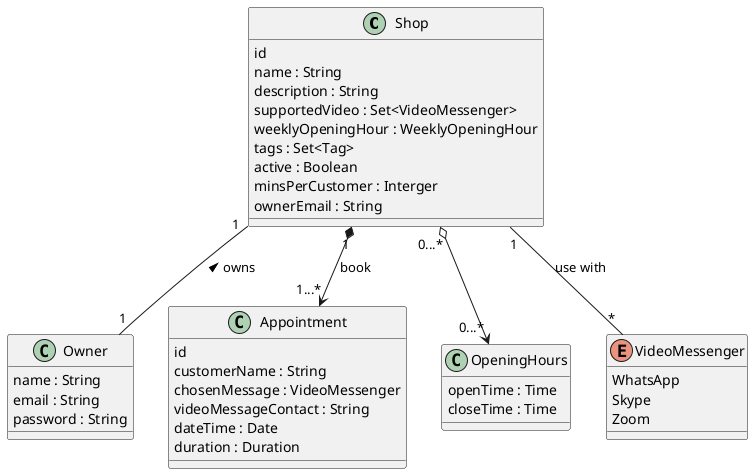 @startuml
class Shop{
    id
    name : String
    description : String
    supportedVideo : Set<VideoMessenger>
    weeklyOpeningHour : WeeklyOpeningHour
    tags : Set<Tag>
    active : Boolean
    minsPerCustomer : Interger
    ownerEmail : String
}

class Owner{
    name : String
    email : String
    password : String
}

class Appointment{
    id
    customerName : String
    chosenMessage : VideoMessenger
    videoMessageContact : String
    dateTime : Date
    duration : Duration
}

class OpeningHours{
    openTime : Time
    closeTime : Time
}

enum VideoMessenger{
    WhatsApp
    Skype
    Zoom
}

Shop "1" -- "1" Owner : owns <
Shop "1" *--> "1...*" Appointment : book
Shop "1" -- "*" VideoMessenger : use with
Shop "0...*" o--> "0...*"  OpeningHours

@enduml
